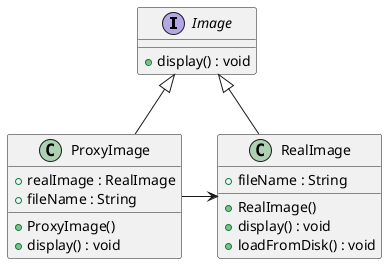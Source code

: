@startuml

interface Image {
  +display() : void
}

class RealImage {
  +fileName : String
  +RealImage()
  +display() : void
  +loadFromDisk() : void
}

class ProxyImage {
  +realImage : RealImage
  +fileName : String
  +ProxyImage()
  +display() : void
}

Image <|-down- RealImage
Image <|-down- ProxyImage
RealImage <-left- ProxyImage

@enduml